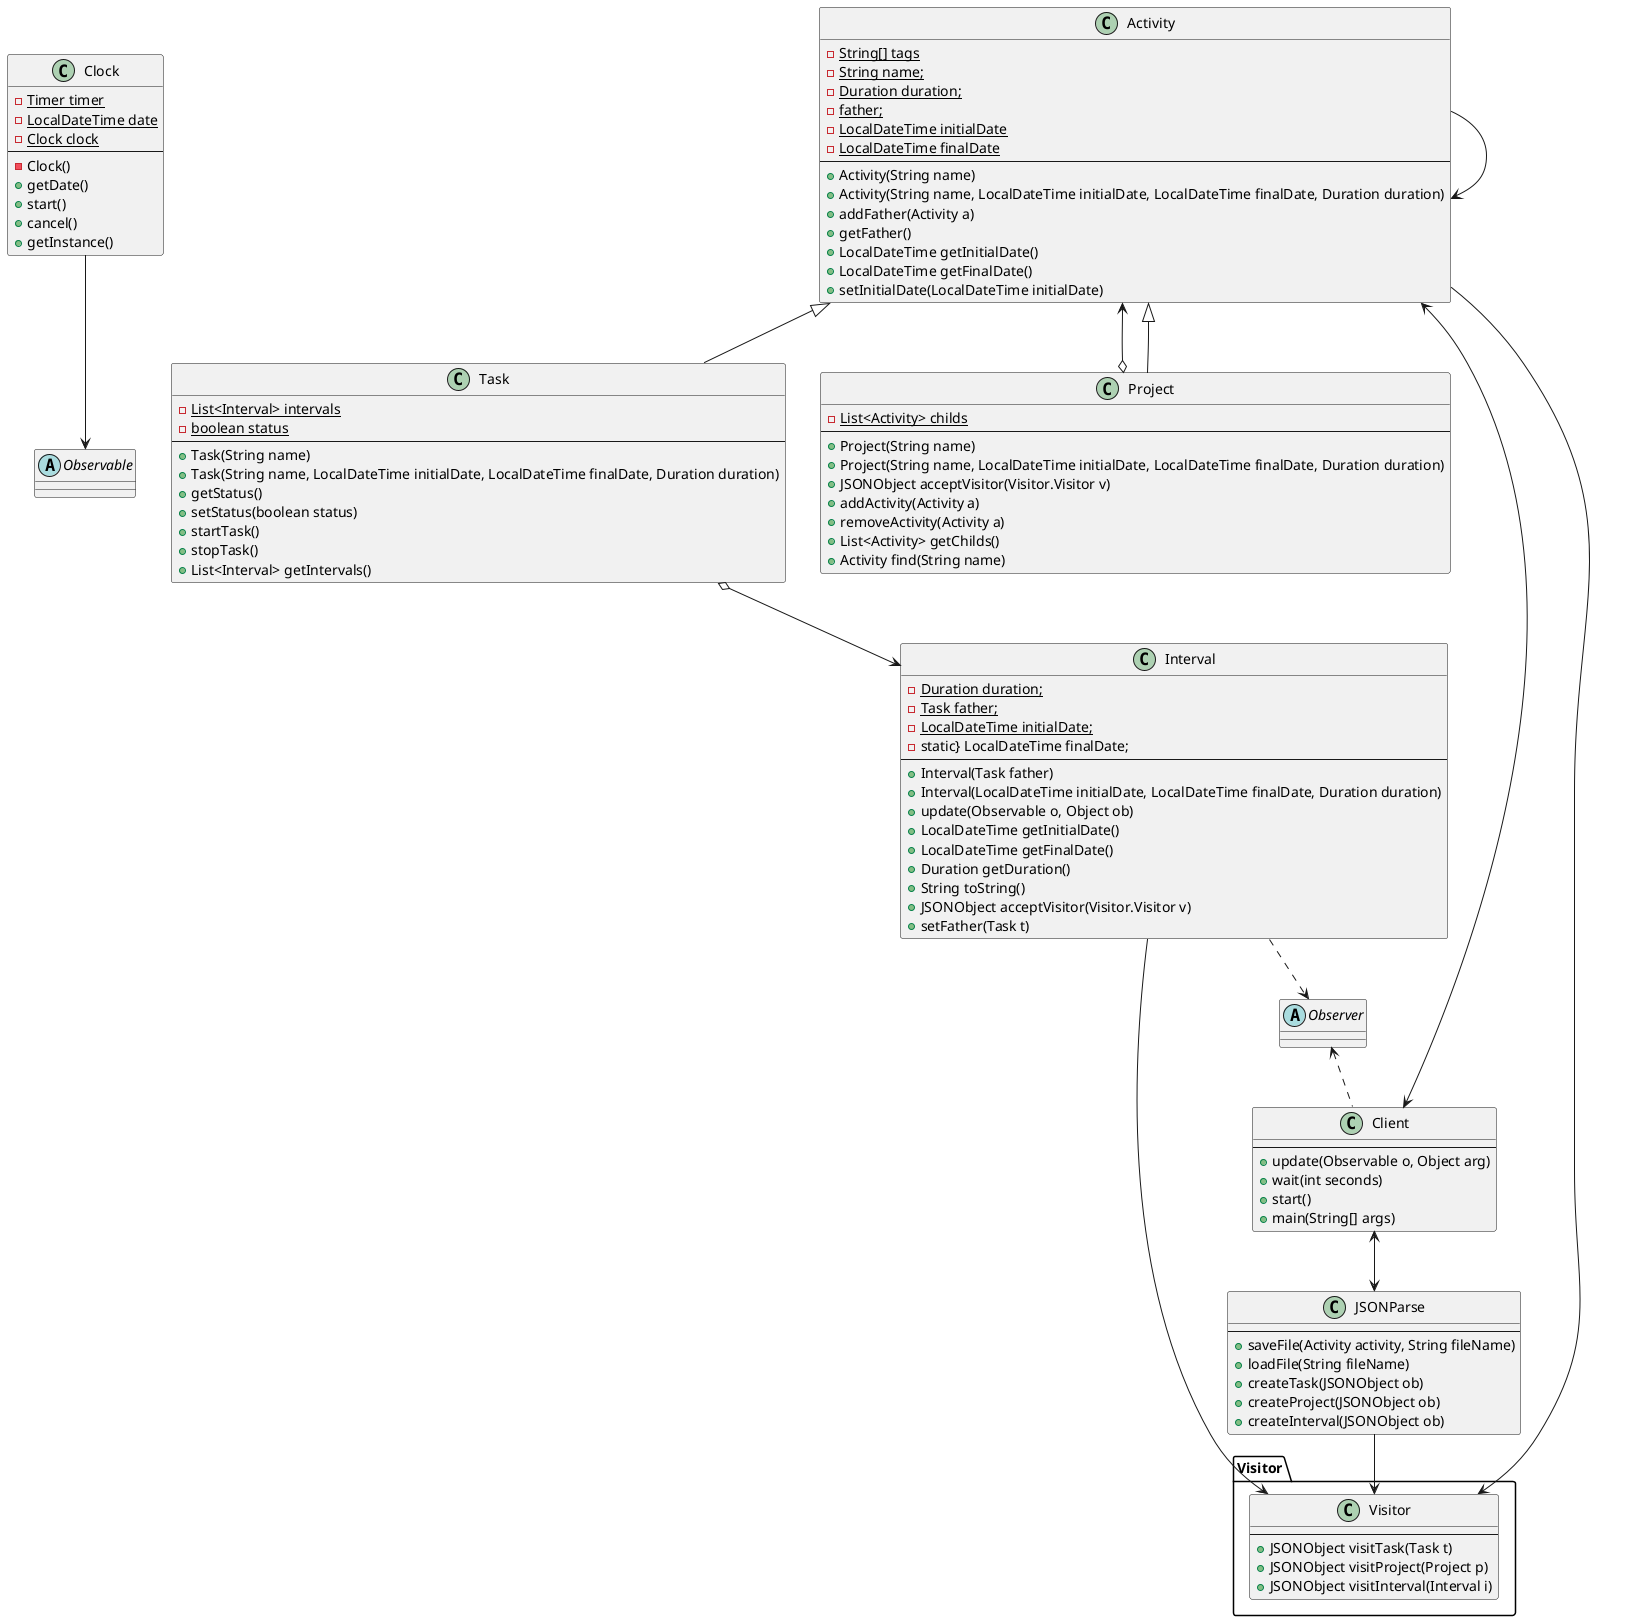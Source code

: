 @startuml


abstract class Clock
abstract class Observable
abstract class Activity
abstract class Interval
abstract class Observer
abstract class Task
abstract class Project
abstract class JSONParse
abstract class Client
abstract class Visitor.Visitor



Activity <--> Client
Activity --> Activity
Activity <--o Project
Activity <|-- Project
Activity <|-- Task
Task o--> Interval
Interval ..> Observer
Observer <.. Client
Client <--> JSONParse
Clock --> Observable
JSONParse --> Visitor.Visitor
Activity --> Visitor.Visitor
Interval --> Visitor.Visitor



class Clock {
- {static} Timer timer
- {static} LocalDateTime date
- {static} Clock clock
--
- Clock()
+ getDate()
+ start()
+ cancel()
+ getInstance()
}

class Activity{
- {static} String[] tags
- {static} String name;
- {static} Duration duration;
- {static} father;
- {static} LocalDateTime initialDate
- {static} LocalDateTime finalDate
--
+ Activity(String name)
+ Activity(String name, LocalDateTime initialDate, LocalDateTime finalDate, Duration duration)
+ addFather(Activity a)
+ getFather()
+ LocalDateTime getInitialDate()
+ LocalDateTime getFinalDate()
+ setInitialDate(LocalDateTime initialDate)
}

class Interval{
- {static} Duration duration;
- {static} Task father;
- {static} LocalDateTime initialDate;
- static} LocalDateTime finalDate;
--
+ Interval(Task father)
+ Interval(LocalDateTime initialDate, LocalDateTime finalDate, Duration duration)
+ update(Observable o, Object ob)
+ LocalDateTime getInitialDate()
+ LocalDateTime getFinalDate()
+ Duration getDuration()
+ String toString()
+ JSONObject acceptVisitor(Visitor.Visitor v)
+ setFather(Task t)
}

class Task{
- {static} List<Interval> intervals
- {static} boolean status
--
+ Task(String name)
+ Task(String name, LocalDateTime initialDate, LocalDateTime finalDate, Duration duration)
+ getStatus()
+ setStatus(boolean status)
+ startTask()
+ stopTask()
+ List<Interval> getIntervals()
}

class Project{
- {static} List<Activity> childs
--
+ Project(String name)
+ Project(String name, LocalDateTime initialDate, LocalDateTime finalDate, Duration duration)
+ JSONObject acceptVisitor(Visitor.Visitor v)
+ addActivity(Activity a)
+ removeActivity(Activity a)
+ List<Activity> getChilds()
+ Activity find(String name)
}


class Client{
--
+ update(Observable o, Object arg)
+ wait(int seconds)
+ start()
+ main(String[] args)
}


class JSONParse{
--
+ saveFile(Activity activity, String fileName)
+ loadFile(String fileName)
+ createTask(JSONObject ob)
+ createProject(JSONObject ob)
+ createInterval(JSONObject ob)
}

class Visitor.Visitor {
--
+ JSONObject visitTask(Task t)
+ JSONObject visitProject(Project p)
+ JSONObject visitInterval(Interval i)
}


@enduml